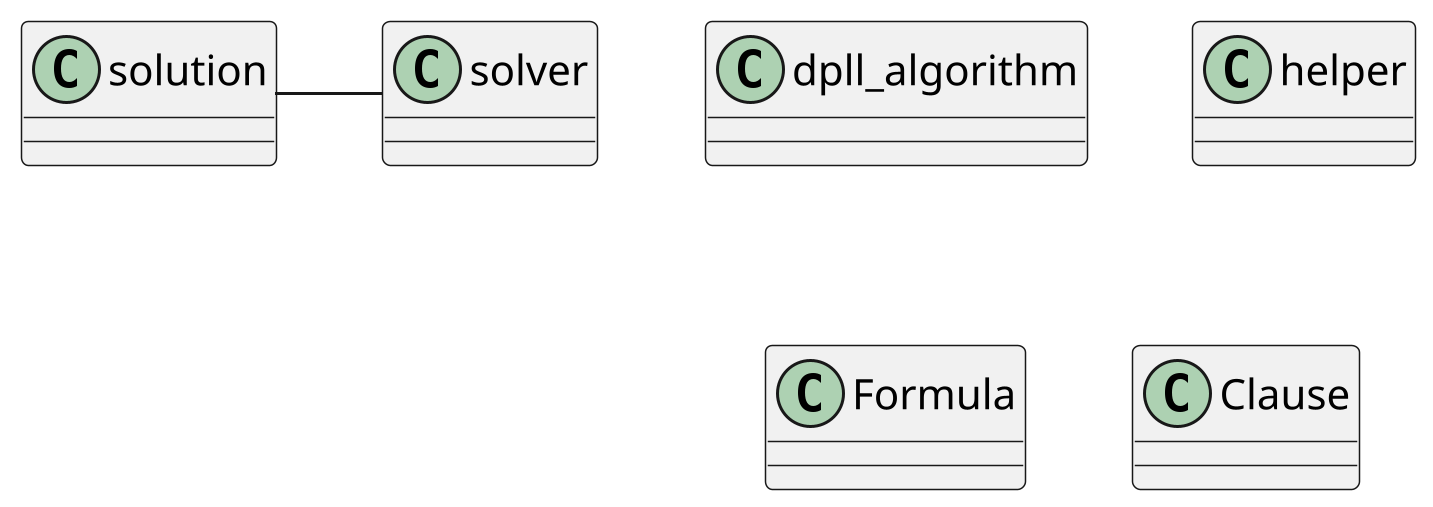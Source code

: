 ﻿@startuml
'' plantumlfile1
scale 3
class dpll_algorithm
class solution
class solver
class helper
class Formula
class Clause
solution - solver

@enduml